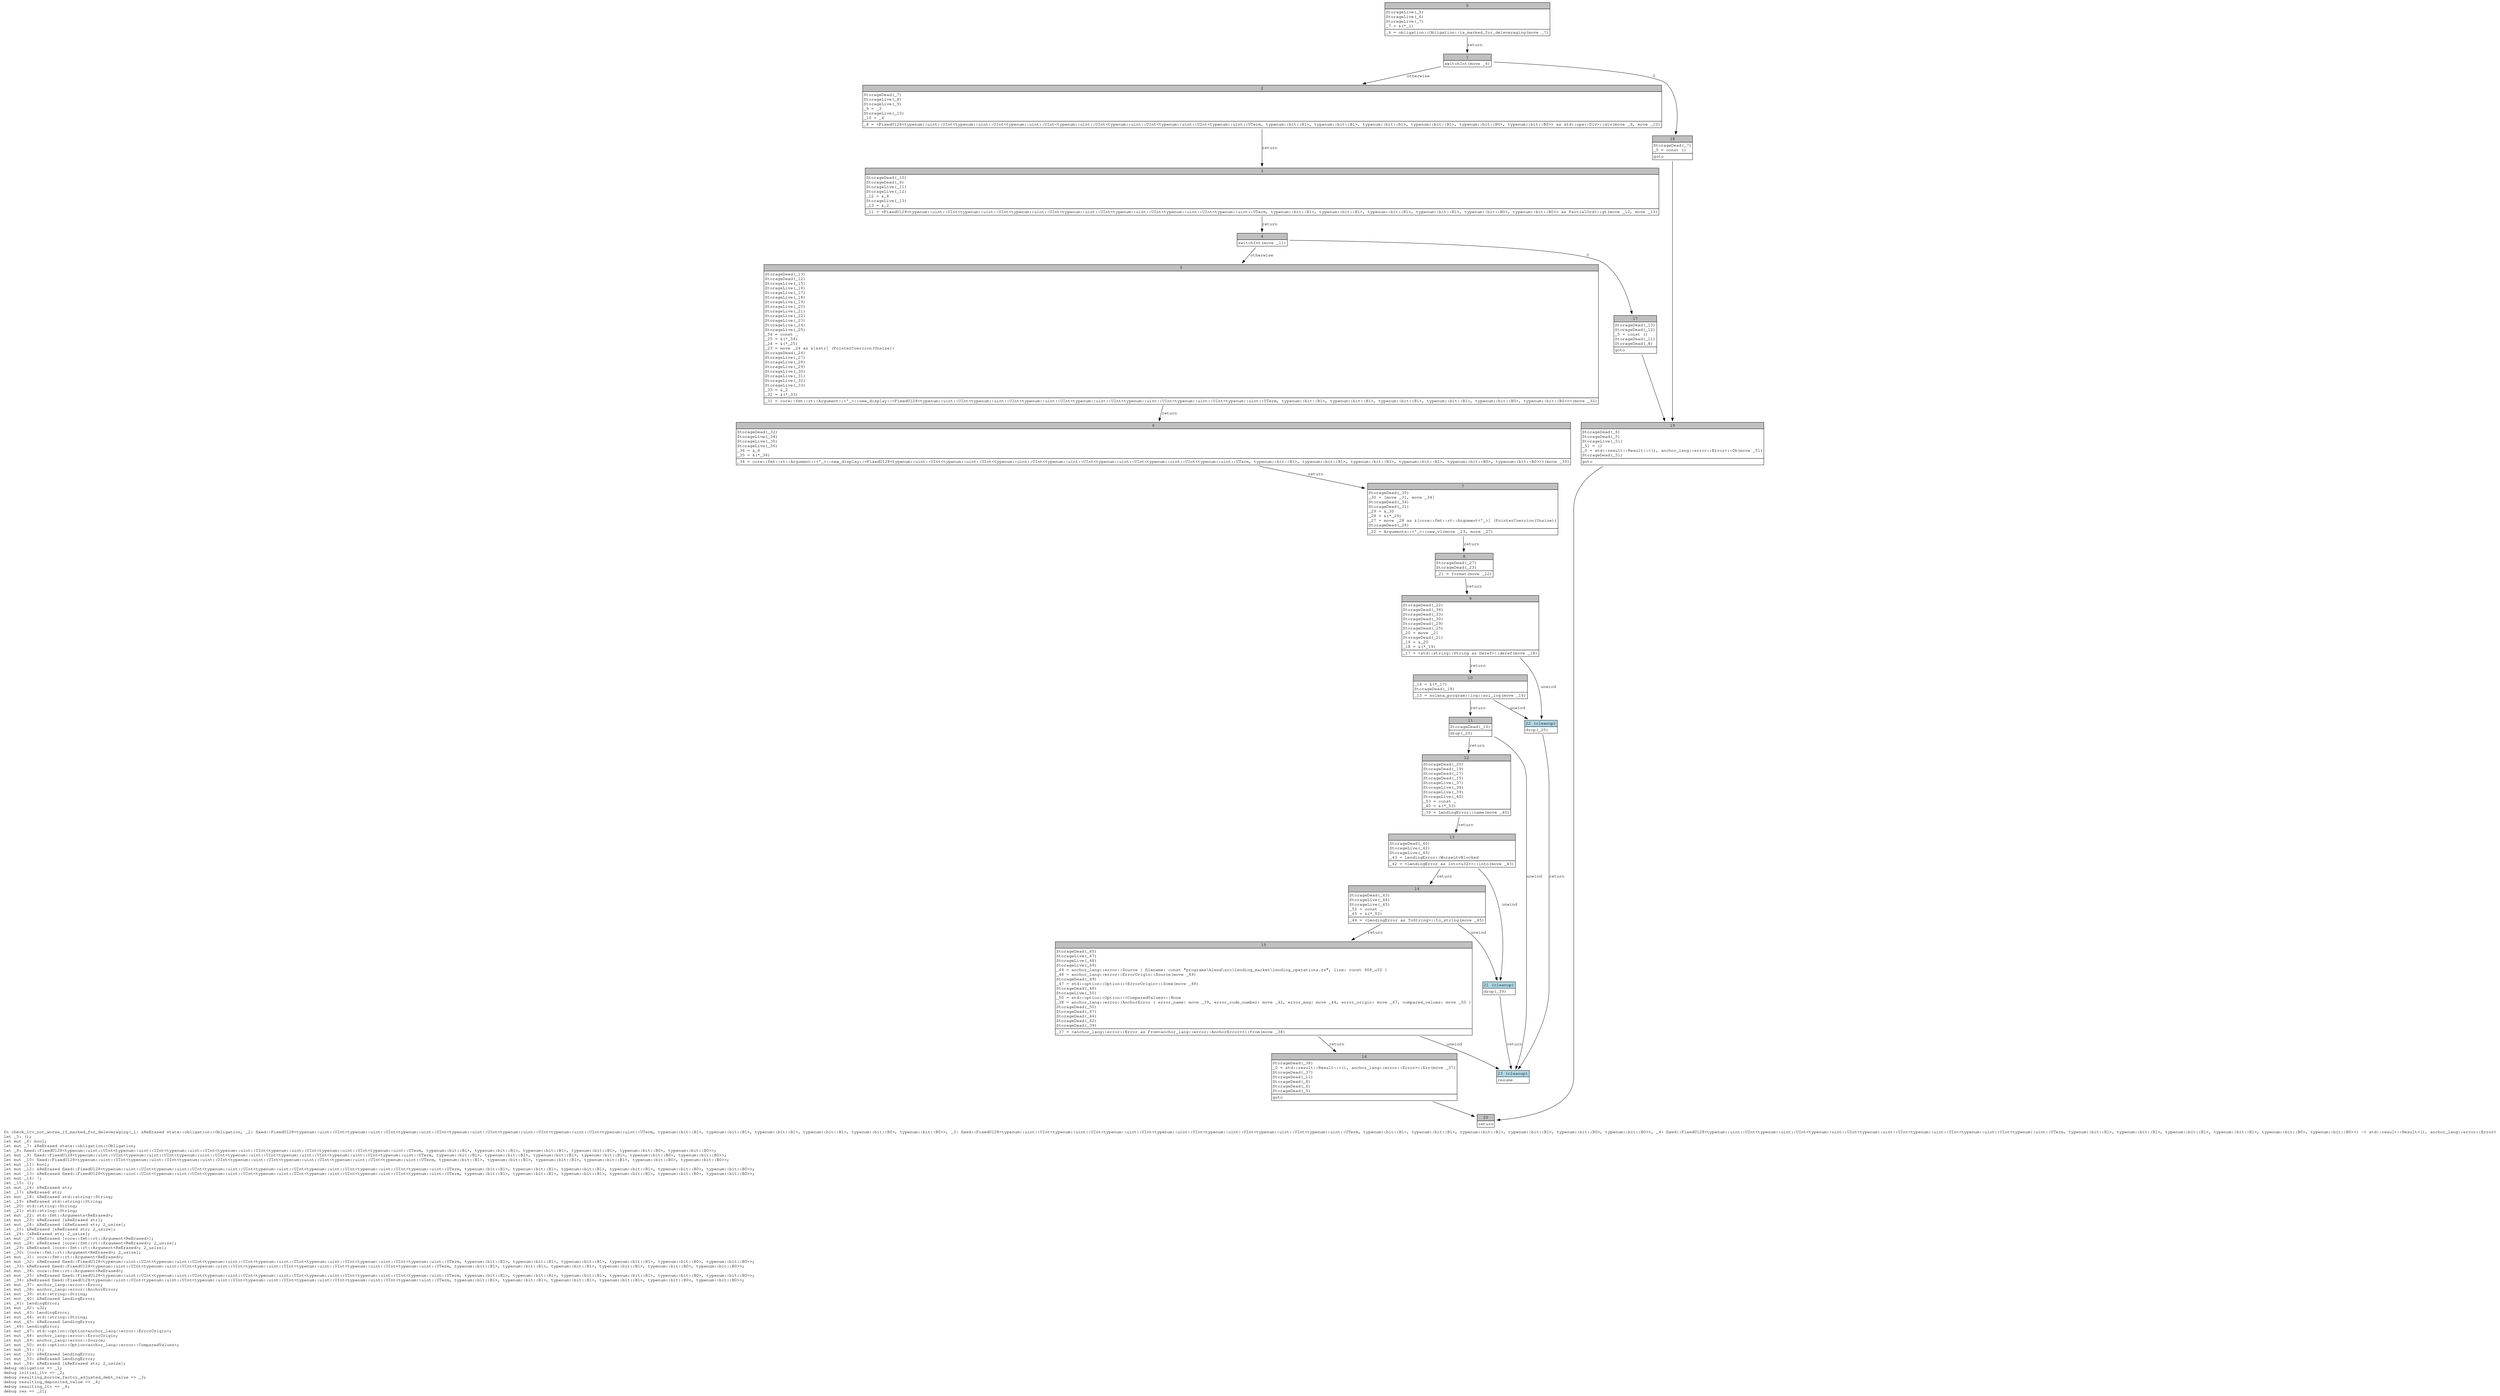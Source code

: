 digraph Mir_0_1297 {
    graph [fontname="Courier, monospace"];
    node [fontname="Courier, monospace"];
    edge [fontname="Courier, monospace"];
    label=<fn check_ltv_not_worse_if_marked_for_deleveraging(_1: &amp;ReErased state::obligation::Obligation, _2: fixed::FixedU128&lt;typenum::uint::UInt&lt;typenum::uint::UInt&lt;typenum::uint::UInt&lt;typenum::uint::UInt&lt;typenum::uint::UInt&lt;typenum::uint::UInt&lt;typenum::uint::UTerm, typenum::bit::B1&gt;, typenum::bit::B1&gt;, typenum::bit::B1&gt;, typenum::bit::B1&gt;, typenum::bit::B0&gt;, typenum::bit::B0&gt;&gt;, _3: fixed::FixedU128&lt;typenum::uint::UInt&lt;typenum::uint::UInt&lt;typenum::uint::UInt&lt;typenum::uint::UInt&lt;typenum::uint::UInt&lt;typenum::uint::UInt&lt;typenum::uint::UTerm, typenum::bit::B1&gt;, typenum::bit::B1&gt;, typenum::bit::B1&gt;, typenum::bit::B1&gt;, typenum::bit::B0&gt;, typenum::bit::B0&gt;&gt;, _4: fixed::FixedU128&lt;typenum::uint::UInt&lt;typenum::uint::UInt&lt;typenum::uint::UInt&lt;typenum::uint::UInt&lt;typenum::uint::UInt&lt;typenum::uint::UInt&lt;typenum::uint::UTerm, typenum::bit::B1&gt;, typenum::bit::B1&gt;, typenum::bit::B1&gt;, typenum::bit::B1&gt;, typenum::bit::B0&gt;, typenum::bit::B0&gt;&gt;) -&gt; std::result::Result&lt;(), anchor_lang::error::Error&gt;<br align="left"/>let _5: ();<br align="left"/>let mut _6: bool;<br align="left"/>let mut _7: &amp;ReErased state::obligation::Obligation;<br align="left"/>let _8: fixed::FixedU128&lt;typenum::uint::UInt&lt;typenum::uint::UInt&lt;typenum::uint::UInt&lt;typenum::uint::UInt&lt;typenum::uint::UInt&lt;typenum::uint::UInt&lt;typenum::uint::UTerm, typenum::bit::B1&gt;, typenum::bit::B1&gt;, typenum::bit::B1&gt;, typenum::bit::B1&gt;, typenum::bit::B0&gt;, typenum::bit::B0&gt;&gt;;<br align="left"/>let mut _9: fixed::FixedU128&lt;typenum::uint::UInt&lt;typenum::uint::UInt&lt;typenum::uint::UInt&lt;typenum::uint::UInt&lt;typenum::uint::UInt&lt;typenum::uint::UInt&lt;typenum::uint::UTerm, typenum::bit::B1&gt;, typenum::bit::B1&gt;, typenum::bit::B1&gt;, typenum::bit::B1&gt;, typenum::bit::B0&gt;, typenum::bit::B0&gt;&gt;;<br align="left"/>let mut _10: fixed::FixedU128&lt;typenum::uint::UInt&lt;typenum::uint::UInt&lt;typenum::uint::UInt&lt;typenum::uint::UInt&lt;typenum::uint::UInt&lt;typenum::uint::UInt&lt;typenum::uint::UTerm, typenum::bit::B1&gt;, typenum::bit::B1&gt;, typenum::bit::B1&gt;, typenum::bit::B1&gt;, typenum::bit::B0&gt;, typenum::bit::B0&gt;&gt;;<br align="left"/>let mut _11: bool;<br align="left"/>let mut _12: &amp;ReErased fixed::FixedU128&lt;typenum::uint::UInt&lt;typenum::uint::UInt&lt;typenum::uint::UInt&lt;typenum::uint::UInt&lt;typenum::uint::UInt&lt;typenum::uint::UInt&lt;typenum::uint::UTerm, typenum::bit::B1&gt;, typenum::bit::B1&gt;, typenum::bit::B1&gt;, typenum::bit::B1&gt;, typenum::bit::B0&gt;, typenum::bit::B0&gt;&gt;;<br align="left"/>let mut _13: &amp;ReErased fixed::FixedU128&lt;typenum::uint::UInt&lt;typenum::uint::UInt&lt;typenum::uint::UInt&lt;typenum::uint::UInt&lt;typenum::uint::UInt&lt;typenum::uint::UInt&lt;typenum::uint::UTerm, typenum::bit::B1&gt;, typenum::bit::B1&gt;, typenum::bit::B1&gt;, typenum::bit::B1&gt;, typenum::bit::B0&gt;, typenum::bit::B0&gt;&gt;;<br align="left"/>let mut _14: !;<br align="left"/>let _15: ();<br align="left"/>let mut _16: &amp;ReErased str;<br align="left"/>let _17: &amp;ReErased str;<br align="left"/>let mut _18: &amp;ReErased std::string::String;<br align="left"/>let _19: &amp;ReErased std::string::String;<br align="left"/>let _20: std::string::String;<br align="left"/>let _21: std::string::String;<br align="left"/>let mut _22: std::fmt::Arguments&lt;ReErased&gt;;<br align="left"/>let mut _23: &amp;ReErased [&amp;ReErased str];<br align="left"/>let mut _24: &amp;ReErased [&amp;ReErased str; 2_usize];<br align="left"/>let _25: &amp;ReErased [&amp;ReErased str; 2_usize];<br align="left"/>let _26: [&amp;ReErased str; 2_usize];<br align="left"/>let mut _27: &amp;ReErased [core::fmt::rt::Argument&lt;ReErased&gt;];<br align="left"/>let mut _28: &amp;ReErased [core::fmt::rt::Argument&lt;ReErased&gt;; 2_usize];<br align="left"/>let _29: &amp;ReErased [core::fmt::rt::Argument&lt;ReErased&gt;; 2_usize];<br align="left"/>let _30: [core::fmt::rt::Argument&lt;ReErased&gt;; 2_usize];<br align="left"/>let mut _31: core::fmt::rt::Argument&lt;ReErased&gt;;<br align="left"/>let mut _32: &amp;ReErased fixed::FixedU128&lt;typenum::uint::UInt&lt;typenum::uint::UInt&lt;typenum::uint::UInt&lt;typenum::uint::UInt&lt;typenum::uint::UInt&lt;typenum::uint::UInt&lt;typenum::uint::UTerm, typenum::bit::B1&gt;, typenum::bit::B1&gt;, typenum::bit::B1&gt;, typenum::bit::B1&gt;, typenum::bit::B0&gt;, typenum::bit::B0&gt;&gt;;<br align="left"/>let _33: &amp;ReErased fixed::FixedU128&lt;typenum::uint::UInt&lt;typenum::uint::UInt&lt;typenum::uint::UInt&lt;typenum::uint::UInt&lt;typenum::uint::UInt&lt;typenum::uint::UInt&lt;typenum::uint::UTerm, typenum::bit::B1&gt;, typenum::bit::B1&gt;, typenum::bit::B1&gt;, typenum::bit::B1&gt;, typenum::bit::B0&gt;, typenum::bit::B0&gt;&gt;;<br align="left"/>let mut _34: core::fmt::rt::Argument&lt;ReErased&gt;;<br align="left"/>let mut _35: &amp;ReErased fixed::FixedU128&lt;typenum::uint::UInt&lt;typenum::uint::UInt&lt;typenum::uint::UInt&lt;typenum::uint::UInt&lt;typenum::uint::UInt&lt;typenum::uint::UInt&lt;typenum::uint::UTerm, typenum::bit::B1&gt;, typenum::bit::B1&gt;, typenum::bit::B1&gt;, typenum::bit::B1&gt;, typenum::bit::B0&gt;, typenum::bit::B0&gt;&gt;;<br align="left"/>let _36: &amp;ReErased fixed::FixedU128&lt;typenum::uint::UInt&lt;typenum::uint::UInt&lt;typenum::uint::UInt&lt;typenum::uint::UInt&lt;typenum::uint::UInt&lt;typenum::uint::UInt&lt;typenum::uint::UTerm, typenum::bit::B1&gt;, typenum::bit::B1&gt;, typenum::bit::B1&gt;, typenum::bit::B1&gt;, typenum::bit::B0&gt;, typenum::bit::B0&gt;&gt;;<br align="left"/>let mut _37: anchor_lang::error::Error;<br align="left"/>let mut _38: anchor_lang::error::AnchorError;<br align="left"/>let mut _39: std::string::String;<br align="left"/>let mut _40: &amp;ReErased LendingError;<br align="left"/>let _41: LendingError;<br align="left"/>let mut _42: u32;<br align="left"/>let mut _43: LendingError;<br align="left"/>let mut _44: std::string::String;<br align="left"/>let mut _45: &amp;ReErased LendingError;<br align="left"/>let _46: LendingError;<br align="left"/>let mut _47: std::option::Option&lt;anchor_lang::error::ErrorOrigin&gt;;<br align="left"/>let mut _48: anchor_lang::error::ErrorOrigin;<br align="left"/>let mut _49: anchor_lang::error::Source;<br align="left"/>let mut _50: std::option::Option&lt;anchor_lang::error::ComparedValues&gt;;<br align="left"/>let mut _51: ();<br align="left"/>let mut _52: &amp;ReErased LendingError;<br align="left"/>let mut _53: &amp;ReErased LendingError;<br align="left"/>let mut _54: &amp;ReErased [&amp;ReErased str; 2_usize];<br align="left"/>debug obligation =&gt; _1;<br align="left"/>debug initial_ltv =&gt; _2;<br align="left"/>debug resulting_borrow_factor_adjusted_debt_value =&gt; _3;<br align="left"/>debug resulting_deposited_value =&gt; _4;<br align="left"/>debug resulting_ltv =&gt; _8;<br align="left"/>debug res =&gt; _21;<br align="left"/>>;
    bb0__0_1297 [shape="none", label=<<table border="0" cellborder="1" cellspacing="0"><tr><td bgcolor="gray" align="center" colspan="1">0</td></tr><tr><td align="left" balign="left">StorageLive(_5)<br/>StorageLive(_6)<br/>StorageLive(_7)<br/>_7 = &amp;(*_1)<br/></td></tr><tr><td align="left">_6 = obligation::Obligation::is_marked_for_deleveraging(move _7)</td></tr></table>>];
    bb1__0_1297 [shape="none", label=<<table border="0" cellborder="1" cellspacing="0"><tr><td bgcolor="gray" align="center" colspan="1">1</td></tr><tr><td align="left">switchInt(move _6)</td></tr></table>>];
    bb2__0_1297 [shape="none", label=<<table border="0" cellborder="1" cellspacing="0"><tr><td bgcolor="gray" align="center" colspan="1">2</td></tr><tr><td align="left" balign="left">StorageDead(_7)<br/>StorageLive(_8)<br/>StorageLive(_9)<br/>_9 = _3<br/>StorageLive(_10)<br/>_10 = _4<br/></td></tr><tr><td align="left">_8 = &lt;FixedU128&lt;typenum::uint::UInt&lt;typenum::uint::UInt&lt;typenum::uint::UInt&lt;typenum::uint::UInt&lt;typenum::uint::UInt&lt;typenum::uint::UInt&lt;typenum::uint::UTerm, typenum::bit::B1&gt;, typenum::bit::B1&gt;, typenum::bit::B1&gt;, typenum::bit::B1&gt;, typenum::bit::B0&gt;, typenum::bit::B0&gt;&gt; as std::ops::Div&gt;::div(move _9, move _10)</td></tr></table>>];
    bb3__0_1297 [shape="none", label=<<table border="0" cellborder="1" cellspacing="0"><tr><td bgcolor="gray" align="center" colspan="1">3</td></tr><tr><td align="left" balign="left">StorageDead(_10)<br/>StorageDead(_9)<br/>StorageLive(_11)<br/>StorageLive(_12)<br/>_12 = &amp;_8<br/>StorageLive(_13)<br/>_13 = &amp;_2<br/></td></tr><tr><td align="left">_11 = &lt;FixedU128&lt;typenum::uint::UInt&lt;typenum::uint::UInt&lt;typenum::uint::UInt&lt;typenum::uint::UInt&lt;typenum::uint::UInt&lt;typenum::uint::UInt&lt;typenum::uint::UTerm, typenum::bit::B1&gt;, typenum::bit::B1&gt;, typenum::bit::B1&gt;, typenum::bit::B1&gt;, typenum::bit::B0&gt;, typenum::bit::B0&gt;&gt; as PartialOrd&gt;::gt(move _12, move _13)</td></tr></table>>];
    bb4__0_1297 [shape="none", label=<<table border="0" cellborder="1" cellspacing="0"><tr><td bgcolor="gray" align="center" colspan="1">4</td></tr><tr><td align="left">switchInt(move _11)</td></tr></table>>];
    bb5__0_1297 [shape="none", label=<<table border="0" cellborder="1" cellspacing="0"><tr><td bgcolor="gray" align="center" colspan="1">5</td></tr><tr><td align="left" balign="left">StorageDead(_13)<br/>StorageDead(_12)<br/>StorageLive(_15)<br/>StorageLive(_16)<br/>StorageLive(_17)<br/>StorageLive(_18)<br/>StorageLive(_19)<br/>StorageLive(_20)<br/>StorageLive(_21)<br/>StorageLive(_22)<br/>StorageLive(_23)<br/>StorageLive(_24)<br/>StorageLive(_25)<br/>_54 = const _<br/>_25 = &amp;(*_54)<br/>_24 = &amp;(*_25)<br/>_23 = move _24 as &amp;[&amp;str] (PointerCoercion(Unsize))<br/>StorageDead(_24)<br/>StorageLive(_27)<br/>StorageLive(_28)<br/>StorageLive(_29)<br/>StorageLive(_30)<br/>StorageLive(_31)<br/>StorageLive(_32)<br/>StorageLive(_33)<br/>_33 = &amp;_2<br/>_32 = &amp;(*_33)<br/></td></tr><tr><td align="left">_31 = core::fmt::rt::Argument::&lt;'_&gt;::new_display::&lt;FixedU128&lt;typenum::uint::UInt&lt;typenum::uint::UInt&lt;typenum::uint::UInt&lt;typenum::uint::UInt&lt;typenum::uint::UInt&lt;typenum::uint::UInt&lt;typenum::uint::UTerm, typenum::bit::B1&gt;, typenum::bit::B1&gt;, typenum::bit::B1&gt;, typenum::bit::B1&gt;, typenum::bit::B0&gt;, typenum::bit::B0&gt;&gt;&gt;(move _32)</td></tr></table>>];
    bb6__0_1297 [shape="none", label=<<table border="0" cellborder="1" cellspacing="0"><tr><td bgcolor="gray" align="center" colspan="1">6</td></tr><tr><td align="left" balign="left">StorageDead(_32)<br/>StorageLive(_34)<br/>StorageLive(_35)<br/>StorageLive(_36)<br/>_36 = &amp;_8<br/>_35 = &amp;(*_36)<br/></td></tr><tr><td align="left">_34 = core::fmt::rt::Argument::&lt;'_&gt;::new_display::&lt;FixedU128&lt;typenum::uint::UInt&lt;typenum::uint::UInt&lt;typenum::uint::UInt&lt;typenum::uint::UInt&lt;typenum::uint::UInt&lt;typenum::uint::UInt&lt;typenum::uint::UTerm, typenum::bit::B1&gt;, typenum::bit::B1&gt;, typenum::bit::B1&gt;, typenum::bit::B1&gt;, typenum::bit::B0&gt;, typenum::bit::B0&gt;&gt;&gt;(move _35)</td></tr></table>>];
    bb7__0_1297 [shape="none", label=<<table border="0" cellborder="1" cellspacing="0"><tr><td bgcolor="gray" align="center" colspan="1">7</td></tr><tr><td align="left" balign="left">StorageDead(_35)<br/>_30 = [move _31, move _34]<br/>StorageDead(_34)<br/>StorageDead(_31)<br/>_29 = &amp;_30<br/>_28 = &amp;(*_29)<br/>_27 = move _28 as &amp;[core::fmt::rt::Argument&lt;'_&gt;] (PointerCoercion(Unsize))<br/>StorageDead(_28)<br/></td></tr><tr><td align="left">_22 = Arguments::&lt;'_&gt;::new_v1(move _23, move _27)</td></tr></table>>];
    bb8__0_1297 [shape="none", label=<<table border="0" cellborder="1" cellspacing="0"><tr><td bgcolor="gray" align="center" colspan="1">8</td></tr><tr><td align="left" balign="left">StorageDead(_27)<br/>StorageDead(_23)<br/></td></tr><tr><td align="left">_21 = format(move _22)</td></tr></table>>];
    bb9__0_1297 [shape="none", label=<<table border="0" cellborder="1" cellspacing="0"><tr><td bgcolor="gray" align="center" colspan="1">9</td></tr><tr><td align="left" balign="left">StorageDead(_22)<br/>StorageDead(_36)<br/>StorageDead(_33)<br/>StorageDead(_30)<br/>StorageDead(_29)<br/>StorageDead(_25)<br/>_20 = move _21<br/>StorageDead(_21)<br/>_19 = &amp;_20<br/>_18 = &amp;(*_19)<br/></td></tr><tr><td align="left">_17 = &lt;std::string::String as Deref&gt;::deref(move _18)</td></tr></table>>];
    bb10__0_1297 [shape="none", label=<<table border="0" cellborder="1" cellspacing="0"><tr><td bgcolor="gray" align="center" colspan="1">10</td></tr><tr><td align="left" balign="left">_16 = &amp;(*_17)<br/>StorageDead(_18)<br/></td></tr><tr><td align="left">_15 = solana_program::log::sol_log(move _16)</td></tr></table>>];
    bb11__0_1297 [shape="none", label=<<table border="0" cellborder="1" cellspacing="0"><tr><td bgcolor="gray" align="center" colspan="1">11</td></tr><tr><td align="left" balign="left">StorageDead(_16)<br/></td></tr><tr><td align="left">drop(_20)</td></tr></table>>];
    bb12__0_1297 [shape="none", label=<<table border="0" cellborder="1" cellspacing="0"><tr><td bgcolor="gray" align="center" colspan="1">12</td></tr><tr><td align="left" balign="left">StorageDead(_20)<br/>StorageDead(_19)<br/>StorageDead(_17)<br/>StorageDead(_15)<br/>StorageLive(_37)<br/>StorageLive(_38)<br/>StorageLive(_39)<br/>StorageLive(_40)<br/>_53 = const _<br/>_40 = &amp;(*_53)<br/></td></tr><tr><td align="left">_39 = LendingError::name(move _40)</td></tr></table>>];
    bb13__0_1297 [shape="none", label=<<table border="0" cellborder="1" cellspacing="0"><tr><td bgcolor="gray" align="center" colspan="1">13</td></tr><tr><td align="left" balign="left">StorageDead(_40)<br/>StorageLive(_42)<br/>StorageLive(_43)<br/>_43 = LendingError::WorseLtvBlocked<br/></td></tr><tr><td align="left">_42 = &lt;LendingError as Into&lt;u32&gt;&gt;::into(move _43)</td></tr></table>>];
    bb14__0_1297 [shape="none", label=<<table border="0" cellborder="1" cellspacing="0"><tr><td bgcolor="gray" align="center" colspan="1">14</td></tr><tr><td align="left" balign="left">StorageDead(_43)<br/>StorageLive(_44)<br/>StorageLive(_45)<br/>_52 = const _<br/>_45 = &amp;(*_52)<br/></td></tr><tr><td align="left">_44 = &lt;LendingError as ToString&gt;::to_string(move _45)</td></tr></table>>];
    bb15__0_1297 [shape="none", label=<<table border="0" cellborder="1" cellspacing="0"><tr><td bgcolor="gray" align="center" colspan="1">15</td></tr><tr><td align="left" balign="left">StorageDead(_45)<br/>StorageLive(_47)<br/>StorageLive(_48)<br/>StorageLive(_49)<br/>_49 = anchor_lang::error::Source { filename: const &quot;programs\\klend\\src\\lending_market\\lending_operations.rs&quot;, line: const 908_u32 }<br/>_48 = anchor_lang::error::ErrorOrigin::Source(move _49)<br/>StorageDead(_49)<br/>_47 = std::option::Option::&lt;ErrorOrigin&gt;::Some(move _48)<br/>StorageDead(_48)<br/>StorageLive(_50)<br/>_50 = std::option::Option::&lt;ComparedValues&gt;::None<br/>_38 = anchor_lang::error::AnchorError { error_name: move _39, error_code_number: move _42, error_msg: move _44, error_origin: move _47, compared_values: move _50 }<br/>StorageDead(_50)<br/>StorageDead(_47)<br/>StorageDead(_44)<br/>StorageDead(_42)<br/>StorageDead(_39)<br/></td></tr><tr><td align="left">_37 = &lt;anchor_lang::error::Error as From&lt;anchor_lang::error::AnchorError&gt;&gt;::from(move _38)</td></tr></table>>];
    bb16__0_1297 [shape="none", label=<<table border="0" cellborder="1" cellspacing="0"><tr><td bgcolor="gray" align="center" colspan="1">16</td></tr><tr><td align="left" balign="left">StorageDead(_38)<br/>_0 = std::result::Result::&lt;(), anchor_lang::error::Error&gt;::Err(move _37)<br/>StorageDead(_37)<br/>StorageDead(_11)<br/>StorageDead(_8)<br/>StorageDead(_6)<br/>StorageDead(_5)<br/></td></tr><tr><td align="left">goto</td></tr></table>>];
    bb17__0_1297 [shape="none", label=<<table border="0" cellborder="1" cellspacing="0"><tr><td bgcolor="gray" align="center" colspan="1">17</td></tr><tr><td align="left" balign="left">StorageDead(_13)<br/>StorageDead(_12)<br/>_5 = const ()<br/>StorageDead(_11)<br/>StorageDead(_8)<br/></td></tr><tr><td align="left">goto</td></tr></table>>];
    bb18__0_1297 [shape="none", label=<<table border="0" cellborder="1" cellspacing="0"><tr><td bgcolor="gray" align="center" colspan="1">18</td></tr><tr><td align="left" balign="left">StorageDead(_7)<br/>_5 = const ()<br/></td></tr><tr><td align="left">goto</td></tr></table>>];
    bb19__0_1297 [shape="none", label=<<table border="0" cellborder="1" cellspacing="0"><tr><td bgcolor="gray" align="center" colspan="1">19</td></tr><tr><td align="left" balign="left">StorageDead(_6)<br/>StorageDead(_5)<br/>StorageLive(_51)<br/>_51 = ()<br/>_0 = std::result::Result::&lt;(), anchor_lang::error::Error&gt;::Ok(move _51)<br/>StorageDead(_51)<br/></td></tr><tr><td align="left">goto</td></tr></table>>];
    bb20__0_1297 [shape="none", label=<<table border="0" cellborder="1" cellspacing="0"><tr><td bgcolor="gray" align="center" colspan="1">20</td></tr><tr><td align="left">return</td></tr></table>>];
    bb21__0_1297 [shape="none", label=<<table border="0" cellborder="1" cellspacing="0"><tr><td bgcolor="lightblue" align="center" colspan="1">21 (cleanup)</td></tr><tr><td align="left">drop(_39)</td></tr></table>>];
    bb22__0_1297 [shape="none", label=<<table border="0" cellborder="1" cellspacing="0"><tr><td bgcolor="lightblue" align="center" colspan="1">22 (cleanup)</td></tr><tr><td align="left">drop(_20)</td></tr></table>>];
    bb23__0_1297 [shape="none", label=<<table border="0" cellborder="1" cellspacing="0"><tr><td bgcolor="lightblue" align="center" colspan="1">23 (cleanup)</td></tr><tr><td align="left">resume</td></tr></table>>];
    bb0__0_1297 -> bb1__0_1297 [label="return"];
    bb1__0_1297 -> bb18__0_1297 [label="0"];
    bb1__0_1297 -> bb2__0_1297 [label="otherwise"];
    bb2__0_1297 -> bb3__0_1297 [label="return"];
    bb3__0_1297 -> bb4__0_1297 [label="return"];
    bb4__0_1297 -> bb17__0_1297 [label="0"];
    bb4__0_1297 -> bb5__0_1297 [label="otherwise"];
    bb5__0_1297 -> bb6__0_1297 [label="return"];
    bb6__0_1297 -> bb7__0_1297 [label="return"];
    bb7__0_1297 -> bb8__0_1297 [label="return"];
    bb8__0_1297 -> bb9__0_1297 [label="return"];
    bb9__0_1297 -> bb10__0_1297 [label="return"];
    bb9__0_1297 -> bb22__0_1297 [label="unwind"];
    bb10__0_1297 -> bb11__0_1297 [label="return"];
    bb10__0_1297 -> bb22__0_1297 [label="unwind"];
    bb11__0_1297 -> bb12__0_1297 [label="return"];
    bb11__0_1297 -> bb23__0_1297 [label="unwind"];
    bb12__0_1297 -> bb13__0_1297 [label="return"];
    bb13__0_1297 -> bb14__0_1297 [label="return"];
    bb13__0_1297 -> bb21__0_1297 [label="unwind"];
    bb14__0_1297 -> bb15__0_1297 [label="return"];
    bb14__0_1297 -> bb21__0_1297 [label="unwind"];
    bb15__0_1297 -> bb16__0_1297 [label="return"];
    bb15__0_1297 -> bb23__0_1297 [label="unwind"];
    bb16__0_1297 -> bb20__0_1297 [label=""];
    bb17__0_1297 -> bb19__0_1297 [label=""];
    bb18__0_1297 -> bb19__0_1297 [label=""];
    bb19__0_1297 -> bb20__0_1297 [label=""];
    bb21__0_1297 -> bb23__0_1297 [label="return"];
    bb22__0_1297 -> bb23__0_1297 [label="return"];
}
